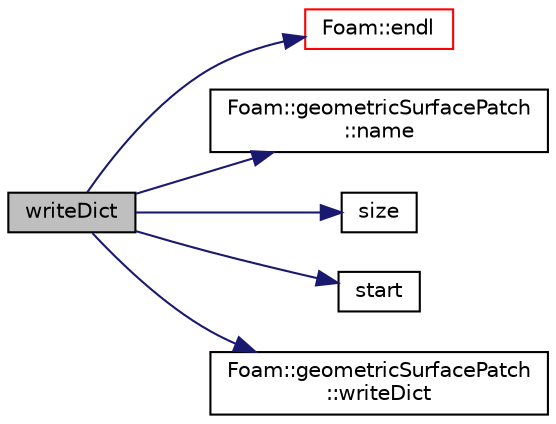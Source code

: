 digraph "writeDict"
{
  bgcolor="transparent";
  edge [fontname="Helvetica",fontsize="10",labelfontname="Helvetica",labelfontsize="10"];
  node [fontname="Helvetica",fontsize="10",shape=record];
  rankdir="LR";
  Node105 [label="writeDict",height=0.2,width=0.4,color="black", fillcolor="grey75", style="filled", fontcolor="black"];
  Node105 -> Node106 [color="midnightblue",fontsize="10",style="solid",fontname="Helvetica"];
  Node106 [label="Foam::endl",height=0.2,width=0.4,color="red",URL="$a21851.html#a2db8fe02a0d3909e9351bb4275b23ce4",tooltip="Add newline and flush stream. "];
  Node105 -> Node108 [color="midnightblue",fontsize="10",style="solid",fontname="Helvetica"];
  Node108 [label="Foam::geometricSurfacePatch\l::name",height=0.2,width=0.4,color="black",URL="$a31949.html#acc80e00a8ac919288fb55bd14cc88bf6",tooltip="Return name. "];
  Node105 -> Node109 [color="midnightblue",fontsize="10",style="solid",fontname="Helvetica"];
  Node109 [label="size",height=0.2,width=0.4,color="black",URL="$a31953.html#a9facbf0a118d395c89884e45a5ca4e4b",tooltip="Return size of this patch in the polyMesh face list. "];
  Node105 -> Node110 [color="midnightblue",fontsize="10",style="solid",fontname="Helvetica"];
  Node110 [label="start",height=0.2,width=0.4,color="black",URL="$a31953.html#a6bfd3e3abb11e98bdb4b98671cec1234",tooltip="Return start label of this patch in the polyMesh face list. "];
  Node105 -> Node111 [color="midnightblue",fontsize="10",style="solid",fontname="Helvetica"];
  Node111 [label="Foam::geometricSurfacePatch\l::writeDict",height=0.2,width=0.4,color="black",URL="$a31949.html#a99e013320e2bb0118f0c2857a9193f62",tooltip="Write dictionary. "];
}
